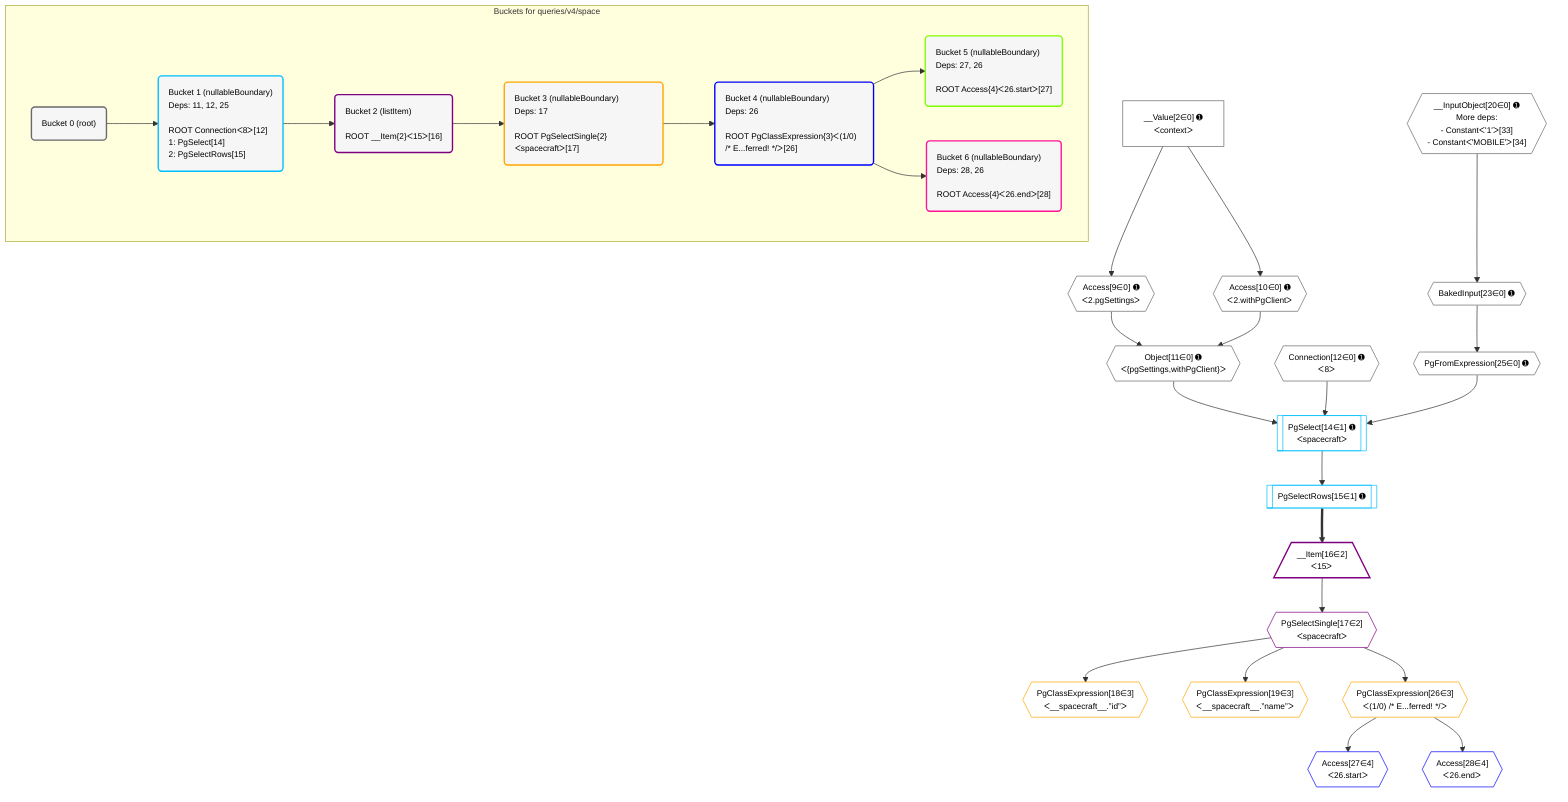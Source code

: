 %%{init: {'themeVariables': { 'fontSize': '12px'}}}%%
graph TD
    classDef path fill:#eee,stroke:#000,color:#000
    classDef plan fill:#fff,stroke-width:1px,color:#000
    classDef itemplan fill:#fff,stroke-width:2px,color:#000
    classDef unbatchedplan fill:#dff,stroke-width:1px,color:#000
    classDef sideeffectplan fill:#fcc,stroke-width:2px,color:#000
    classDef bucket fill:#f6f6f6,color:#000,stroke-width:2px,text-align:left

    subgraph "Buckets for queries/v4/space"
    Bucket0("Bucket 0 (root)"):::bucket
    Bucket1("Bucket 1 (nullableBoundary)<br />Deps: 11, 12, 25<br /><br />ROOT Connectionᐸ8ᐳ[12]<br />1: PgSelect[14]<br />2: PgSelectRows[15]"):::bucket
    Bucket2("Bucket 2 (listItem)<br /><br />ROOT __Item{2}ᐸ15ᐳ[16]"):::bucket
    Bucket3("Bucket 3 (nullableBoundary)<br />Deps: 17<br /><br />ROOT PgSelectSingle{2}ᐸspacecraftᐳ[17]"):::bucket
    Bucket4("Bucket 4 (nullableBoundary)<br />Deps: 26<br /><br />ROOT PgClassExpression{3}ᐸ(1/0) /* E...ferred! */ᐳ[26]"):::bucket
    Bucket5("Bucket 5 (nullableBoundary)<br />Deps: 27, 26<br /><br />ROOT Access{4}ᐸ26.startᐳ[27]"):::bucket
    Bucket6("Bucket 6 (nullableBoundary)<br />Deps: 28, 26<br /><br />ROOT Access{4}ᐸ26.endᐳ[28]"):::bucket
    end
    Bucket0 --> Bucket1
    Bucket1 --> Bucket2
    Bucket2 --> Bucket3
    Bucket3 --> Bucket4
    Bucket4 --> Bucket5 & Bucket6

    %% plan dependencies
    Object11{{"Object[11∈0] ➊<br />ᐸ{pgSettings,withPgClient}ᐳ"}}:::plan
    Access9{{"Access[9∈0] ➊<br />ᐸ2.pgSettingsᐳ"}}:::plan
    Access10{{"Access[10∈0] ➊<br />ᐸ2.withPgClientᐳ"}}:::plan
    Access9 & Access10 --> Object11
    __InputObject20{{"__InputObject[20∈0] ➊<br />More deps:<br />- Constantᐸ'1'ᐳ[33]<br />- Constantᐸ'MOBILE'ᐳ[34]"}}:::plan
    __Value2["__Value[2∈0] ➊<br />ᐸcontextᐳ"]:::plan
    __Value2 --> Access9
    __Value2 --> Access10
    BakedInput23{{"BakedInput[23∈0] ➊"}}:::plan
    __InputObject20 --> BakedInput23
    PgFromExpression25{{"PgFromExpression[25∈0] ➊"}}:::plan
    BakedInput23 --> PgFromExpression25
    Connection12{{"Connection[12∈0] ➊<br />ᐸ8ᐳ"}}:::plan
    PgSelect14[["PgSelect[14∈1] ➊<br />ᐸspacecraftᐳ"]]:::plan
    Object11 & Connection12 & PgFromExpression25 --> PgSelect14
    PgSelectRows15[["PgSelectRows[15∈1] ➊"]]:::plan
    PgSelect14 --> PgSelectRows15
    __Item16[/"__Item[16∈2]<br />ᐸ15ᐳ"\]:::itemplan
    PgSelectRows15 ==> __Item16
    PgSelectSingle17{{"PgSelectSingle[17∈2]<br />ᐸspacecraftᐳ"}}:::plan
    __Item16 --> PgSelectSingle17
    PgClassExpression18{{"PgClassExpression[18∈3]<br />ᐸ__spacecraft__.”id”ᐳ"}}:::plan
    PgSelectSingle17 --> PgClassExpression18
    PgClassExpression19{{"PgClassExpression[19∈3]<br />ᐸ__spacecraft__.”name”ᐳ"}}:::plan
    PgSelectSingle17 --> PgClassExpression19
    PgClassExpression26{{"PgClassExpression[26∈3]<br />ᐸ(1/0) /* E...ferred! */ᐳ"}}:::plan
    PgSelectSingle17 --> PgClassExpression26
    Access27{{"Access[27∈4]<br />ᐸ26.startᐳ"}}:::plan
    PgClassExpression26 --> Access27
    Access28{{"Access[28∈4]<br />ᐸ26.endᐳ"}}:::plan
    PgClassExpression26 --> Access28

    %% define steps
    classDef bucket0 stroke:#696969
    class Bucket0,__Value2,Access9,Access10,Object11,Connection12,__InputObject20,BakedInput23,PgFromExpression25 bucket0
    classDef bucket1 stroke:#00bfff
    class Bucket1,PgSelect14,PgSelectRows15 bucket1
    classDef bucket2 stroke:#7f007f
    class Bucket2,__Item16,PgSelectSingle17 bucket2
    classDef bucket3 stroke:#ffa500
    class Bucket3,PgClassExpression18,PgClassExpression19,PgClassExpression26 bucket3
    classDef bucket4 stroke:#0000ff
    class Bucket4,Access27,Access28 bucket4
    classDef bucket5 stroke:#7fff00
    class Bucket5 bucket5
    classDef bucket6 stroke:#ff1493
    class Bucket6 bucket6